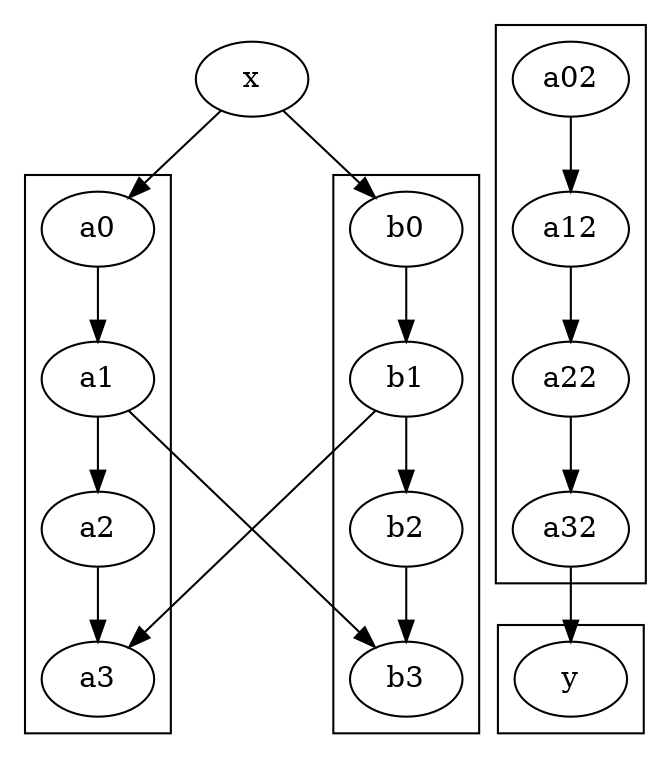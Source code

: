 digraph G {
	subgraph cluster_c0 {a0 -> a1 -> a2 -> a3;}
	subgraph cluster_c1 {b0 -> b1 -> b2 -> b3;}
	subgraph cluster_c2 {a02 -> a12 -> a22 -> a32;}
	subgraph cluster_c3 {y}
	x -> a0;
	x -> b0;
	a1 -> b3;
	b1 -> a3;
	a32 ->y
}
